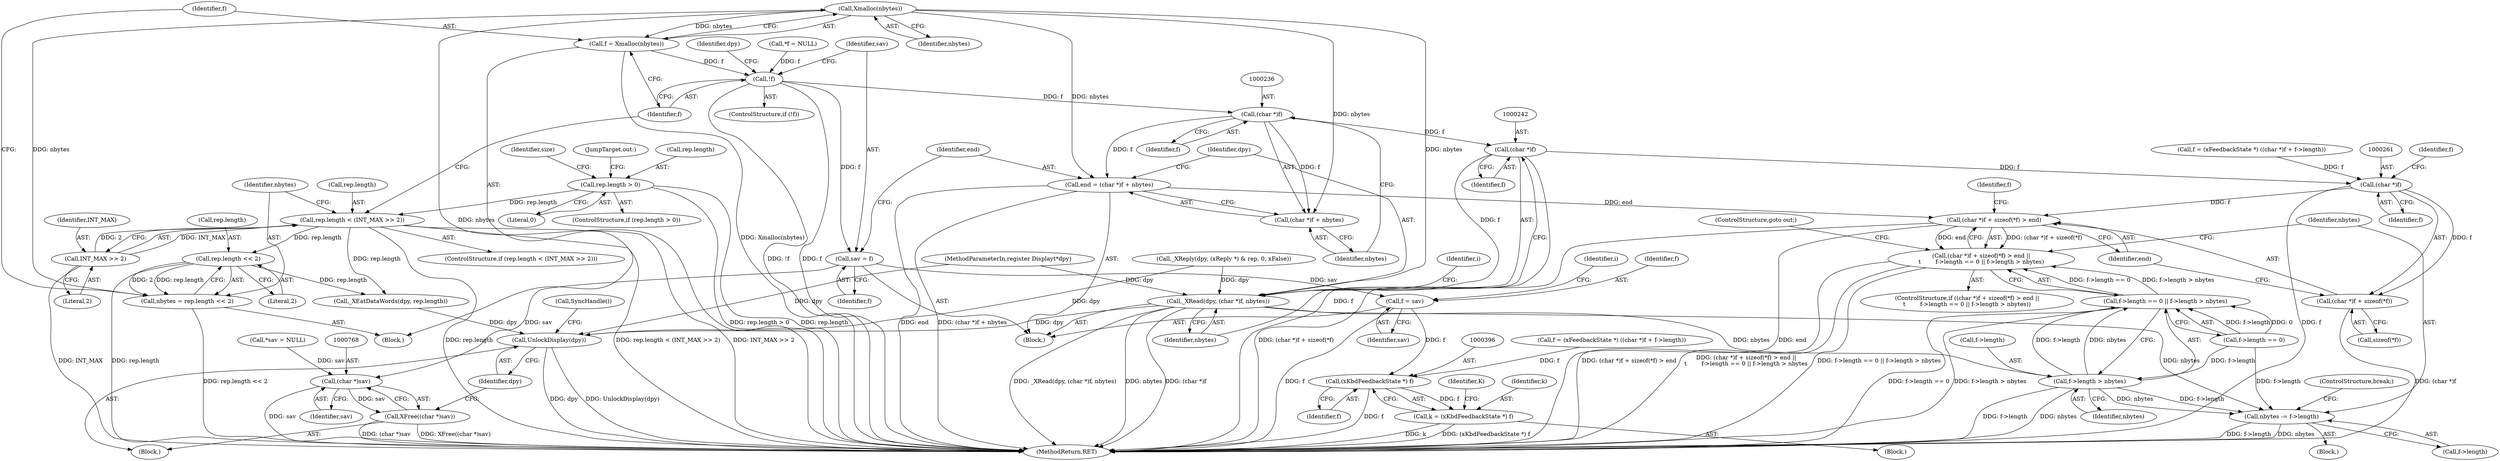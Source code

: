 digraph "0_libXi_19a9cd607de73947fcfb104682f203ffe4e1f4e5_1@API" {
"1000216" [label="(Call,Xmalloc(nbytes))"];
"1000207" [label="(Call,nbytes = rep.length << 2)"];
"1000209" [label="(Call,rep.length << 2)"];
"1000199" [label="(Call,rep.length < (INT_MAX >> 2))"];
"1000180" [label="(Call,rep.length > 0)"];
"1000203" [label="(Call,INT_MAX >> 2)"];
"1000214" [label="(Call,f = Xmalloc(nbytes))"];
"1000219" [label="(Call,!f)"];
"1000229" [label="(Call,sav = f)"];
"1000374" [label="(Call,f = sav)"];
"1000395" [label="(Call,(xKbdFeedbackState *) f)"];
"1000393" [label="(Call,k = (xKbdFeedbackState *) f)"];
"1000767" [label="(Call,(char *)sav)"];
"1000766" [label="(Call,XFree((char *)sav))"];
"1000235" [label="(Call,(char *)f)"];
"1000232" [label="(Call,end = (char *)f + nbytes)"];
"1000258" [label="(Call,(char *)f + sizeof(*f) > end)"];
"1000257" [label="(Call,(char *)f + sizeof(*f) > end ||\n\t        f->length == 0 || f->length > nbytes)"];
"1000234" [label="(Call,(char *)f + nbytes)"];
"1000241" [label="(Call,(char *)f)"];
"1000239" [label="(Call,_XRead(dpy, (char *)f, nbytes))"];
"1000273" [label="(Call,f->length > nbytes)"];
"1000267" [label="(Call,f->length == 0 || f->length > nbytes)"];
"1000279" [label="(Call,nbytes -= f->length)"];
"1000770" [label="(Call,UnlockDisplay(dpy))"];
"1000260" [label="(Call,(char *)f)"];
"1000259" [label="(Call,(char *)f + sizeof(*f))"];
"1000189" [label="(Identifier,size)"];
"1000265" [label="(Identifier,f)"];
"1000274" [label="(Call,f->length)"];
"1000199" [label="(Call,rep.length < (INT_MAX >> 2))"];
"1000235" [label="(Call,(char *)f)"];
"1000243" [label="(Identifier,f)"];
"1000114" [label="(Call,*f = NULL)"];
"1000375" [label="(Identifier,f)"];
"1000180" [label="(Call,rep.length > 0)"];
"1000207" [label="(Call,nbytes = rep.length << 2)"];
"1000230" [label="(Identifier,sav)"];
"1000376" [label="(Identifier,sav)"];
"1000352" [label="(Call,f = (xFeedbackState *) ((char *)f + f->length))"];
"1000218" [label="(ControlStructure,if (!f))"];
"1000771" [label="(Identifier,dpy)"];
"1000104" [label="(Block,)"];
"1000206" [label="(Block,)"];
"1000277" [label="(Identifier,nbytes)"];
"1000204" [label="(Identifier,INT_MAX)"];
"1000101" [label="(MethodParameterIn,register Display\t*dpy)"];
"1000179" [label="(ControlStructure,if (rep.length > 0))"];
"1000232" [label="(Call,end = (char *)f + nbytes)"];
"1000770" [label="(Call,UnlockDisplay(dpy))"];
"1000266" [label="(Identifier,end)"];
"1000205" [label="(Literal,2)"];
"1000769" [label="(Identifier,sav)"];
"1000256" [label="(ControlStructure,if ((char *)f + sizeof(*f) > end ||\n\t        f->length == 0 || f->length > nbytes))"];
"1000118" [label="(Call,*sav = NULL)"];
"1000766" [label="(Call,XFree((char *)sav))"];
"1000255" [label="(Block,)"];
"1000216" [label="(Call,Xmalloc(nbytes))"];
"1000200" [label="(Call,rep.length)"];
"1000238" [label="(Identifier,nbytes)"];
"1000222" [label="(Call,_XEatDataWords(dpy, rep.length))"];
"1000231" [label="(Identifier,f)"];
"1000217" [label="(Identifier,nbytes)"];
"1000259" [label="(Call,(char *)f + sizeof(*f))"];
"1000280" [label="(Identifier,nbytes)"];
"1000772" [label="(Call,SyncHandle())"];
"1000234" [label="(Call,(char *)f + nbytes)"];
"1000209" [label="(Call,rep.length << 2)"];
"1000393" [label="(Call,k = (xKbdFeedbackState *) f)"];
"1000765" [label="(JumpTarget,out:)"];
"1000268" [label="(Call,f->length == 0)"];
"1000184" [label="(Literal,0)"];
"1000767" [label="(Call,(char *)sav)"];
"1000395" [label="(Call,(xKbdFeedbackState *) f)"];
"1000279" [label="(Call,nbytes -= f->length)"];
"1000244" [label="(Identifier,nbytes)"];
"1000237" [label="(Identifier,f)"];
"1000743" [label="(Call,f = (xFeedbackState *) ((char *)f + f->length))"];
"1000270" [label="(Identifier,f)"];
"1000240" [label="(Identifier,dpy)"];
"1000379" [label="(Identifier,i)"];
"1000208" [label="(Identifier,nbytes)"];
"1000257" [label="(Call,(char *)f + sizeof(*f) > end ||\n\t        f->length == 0 || f->length > nbytes)"];
"1000263" [label="(Call,sizeof(*f))"];
"1000241" [label="(Call,(char *)f)"];
"1000198" [label="(ControlStructure,if (rep.length < (INT_MAX >> 2)))"];
"1000239" [label="(Call,_XRead(dpy, (char *)f, nbytes))"];
"1000210" [label="(Call,rep.length)"];
"1000214" [label="(Call,f = Xmalloc(nbytes))"];
"1000185" [label="(Block,)"];
"1000203" [label="(Call,INT_MAX >> 2)"];
"1000233" [label="(Identifier,end)"];
"1000397" [label="(Identifier,f)"];
"1000399" [label="(Identifier,K)"];
"1000247" [label="(Identifier,i)"];
"1000220" [label="(Identifier,f)"];
"1000394" [label="(Identifier,k)"];
"1000219" [label="(Call,!f)"];
"1000267" [label="(Call,f->length == 0 || f->length > nbytes)"];
"1000170" [label="(Call,_XReply(dpy, (xReply *) & rep, 0, xFalse))"];
"1000775" [label="(MethodReturn,RET)"];
"1000223" [label="(Identifier,dpy)"];
"1000278" [label="(ControlStructure,goto out;)"];
"1000213" [label="(Literal,2)"];
"1000258" [label="(Call,(char *)f + sizeof(*f) > end)"];
"1000284" [label="(ControlStructure,break;)"];
"1000260" [label="(Call,(char *)f)"];
"1000262" [label="(Identifier,f)"];
"1000281" [label="(Call,f->length)"];
"1000390" [label="(Block,)"];
"1000273" [label="(Call,f->length > nbytes)"];
"1000181" [label="(Call,rep.length)"];
"1000215" [label="(Identifier,f)"];
"1000229" [label="(Call,sav = f)"];
"1000374" [label="(Call,f = sav)"];
"1000216" -> "1000214"  [label="AST: "];
"1000216" -> "1000217"  [label="CFG: "];
"1000217" -> "1000216"  [label="AST: "];
"1000214" -> "1000216"  [label="CFG: "];
"1000216" -> "1000775"  [label="DDG: nbytes"];
"1000216" -> "1000214"  [label="DDG: nbytes"];
"1000207" -> "1000216"  [label="DDG: nbytes"];
"1000216" -> "1000232"  [label="DDG: nbytes"];
"1000216" -> "1000234"  [label="DDG: nbytes"];
"1000216" -> "1000239"  [label="DDG: nbytes"];
"1000207" -> "1000206"  [label="AST: "];
"1000207" -> "1000209"  [label="CFG: "];
"1000208" -> "1000207"  [label="AST: "];
"1000209" -> "1000207"  [label="AST: "];
"1000215" -> "1000207"  [label="CFG: "];
"1000207" -> "1000775"  [label="DDG: rep.length << 2"];
"1000209" -> "1000207"  [label="DDG: rep.length"];
"1000209" -> "1000207"  [label="DDG: 2"];
"1000209" -> "1000213"  [label="CFG: "];
"1000210" -> "1000209"  [label="AST: "];
"1000213" -> "1000209"  [label="AST: "];
"1000209" -> "1000775"  [label="DDG: rep.length"];
"1000199" -> "1000209"  [label="DDG: rep.length"];
"1000209" -> "1000222"  [label="DDG: rep.length"];
"1000199" -> "1000198"  [label="AST: "];
"1000199" -> "1000203"  [label="CFG: "];
"1000200" -> "1000199"  [label="AST: "];
"1000203" -> "1000199"  [label="AST: "];
"1000208" -> "1000199"  [label="CFG: "];
"1000220" -> "1000199"  [label="CFG: "];
"1000199" -> "1000775"  [label="DDG: rep.length"];
"1000199" -> "1000775"  [label="DDG: INT_MAX >> 2"];
"1000199" -> "1000775"  [label="DDG: rep.length < (INT_MAX >> 2)"];
"1000180" -> "1000199"  [label="DDG: rep.length"];
"1000203" -> "1000199"  [label="DDG: INT_MAX"];
"1000203" -> "1000199"  [label="DDG: 2"];
"1000199" -> "1000222"  [label="DDG: rep.length"];
"1000180" -> "1000179"  [label="AST: "];
"1000180" -> "1000184"  [label="CFG: "];
"1000181" -> "1000180"  [label="AST: "];
"1000184" -> "1000180"  [label="AST: "];
"1000189" -> "1000180"  [label="CFG: "];
"1000765" -> "1000180"  [label="CFG: "];
"1000180" -> "1000775"  [label="DDG: rep.length"];
"1000180" -> "1000775"  [label="DDG: rep.length > 0"];
"1000203" -> "1000205"  [label="CFG: "];
"1000204" -> "1000203"  [label="AST: "];
"1000205" -> "1000203"  [label="AST: "];
"1000203" -> "1000775"  [label="DDG: INT_MAX"];
"1000214" -> "1000206"  [label="AST: "];
"1000215" -> "1000214"  [label="AST: "];
"1000220" -> "1000214"  [label="CFG: "];
"1000214" -> "1000775"  [label="DDG: Xmalloc(nbytes)"];
"1000214" -> "1000219"  [label="DDG: f"];
"1000219" -> "1000218"  [label="AST: "];
"1000219" -> "1000220"  [label="CFG: "];
"1000220" -> "1000219"  [label="AST: "];
"1000223" -> "1000219"  [label="CFG: "];
"1000230" -> "1000219"  [label="CFG: "];
"1000219" -> "1000775"  [label="DDG: !f"];
"1000219" -> "1000775"  [label="DDG: f"];
"1000114" -> "1000219"  [label="DDG: f"];
"1000219" -> "1000229"  [label="DDG: f"];
"1000219" -> "1000235"  [label="DDG: f"];
"1000229" -> "1000185"  [label="AST: "];
"1000229" -> "1000231"  [label="CFG: "];
"1000230" -> "1000229"  [label="AST: "];
"1000231" -> "1000229"  [label="AST: "];
"1000233" -> "1000229"  [label="CFG: "];
"1000229" -> "1000374"  [label="DDG: sav"];
"1000229" -> "1000767"  [label="DDG: sav"];
"1000374" -> "1000185"  [label="AST: "];
"1000374" -> "1000376"  [label="CFG: "];
"1000375" -> "1000374"  [label="AST: "];
"1000376" -> "1000374"  [label="AST: "];
"1000379" -> "1000374"  [label="CFG: "];
"1000374" -> "1000775"  [label="DDG: f"];
"1000374" -> "1000395"  [label="DDG: f"];
"1000395" -> "1000393"  [label="AST: "];
"1000395" -> "1000397"  [label="CFG: "];
"1000396" -> "1000395"  [label="AST: "];
"1000397" -> "1000395"  [label="AST: "];
"1000393" -> "1000395"  [label="CFG: "];
"1000395" -> "1000775"  [label="DDG: f"];
"1000395" -> "1000393"  [label="DDG: f"];
"1000743" -> "1000395"  [label="DDG: f"];
"1000393" -> "1000390"  [label="AST: "];
"1000394" -> "1000393"  [label="AST: "];
"1000399" -> "1000393"  [label="CFG: "];
"1000393" -> "1000775"  [label="DDG: k"];
"1000393" -> "1000775"  [label="DDG: (xKbdFeedbackState *) f"];
"1000767" -> "1000766"  [label="AST: "];
"1000767" -> "1000769"  [label="CFG: "];
"1000768" -> "1000767"  [label="AST: "];
"1000769" -> "1000767"  [label="AST: "];
"1000766" -> "1000767"  [label="CFG: "];
"1000767" -> "1000775"  [label="DDG: sav"];
"1000767" -> "1000766"  [label="DDG: sav"];
"1000118" -> "1000767"  [label="DDG: sav"];
"1000766" -> "1000104"  [label="AST: "];
"1000771" -> "1000766"  [label="CFG: "];
"1000766" -> "1000775"  [label="DDG: (char *)sav"];
"1000766" -> "1000775"  [label="DDG: XFree((char *)sav)"];
"1000235" -> "1000234"  [label="AST: "];
"1000235" -> "1000237"  [label="CFG: "];
"1000236" -> "1000235"  [label="AST: "];
"1000237" -> "1000235"  [label="AST: "];
"1000238" -> "1000235"  [label="CFG: "];
"1000235" -> "1000232"  [label="DDG: f"];
"1000235" -> "1000234"  [label="DDG: f"];
"1000235" -> "1000241"  [label="DDG: f"];
"1000232" -> "1000185"  [label="AST: "];
"1000232" -> "1000234"  [label="CFG: "];
"1000233" -> "1000232"  [label="AST: "];
"1000234" -> "1000232"  [label="AST: "];
"1000240" -> "1000232"  [label="CFG: "];
"1000232" -> "1000775"  [label="DDG: end"];
"1000232" -> "1000775"  [label="DDG: (char *)f + nbytes"];
"1000232" -> "1000258"  [label="DDG: end"];
"1000258" -> "1000257"  [label="AST: "];
"1000258" -> "1000266"  [label="CFG: "];
"1000259" -> "1000258"  [label="AST: "];
"1000266" -> "1000258"  [label="AST: "];
"1000270" -> "1000258"  [label="CFG: "];
"1000257" -> "1000258"  [label="CFG: "];
"1000258" -> "1000775"  [label="DDG: (char *)f + sizeof(*f)"];
"1000258" -> "1000775"  [label="DDG: end"];
"1000258" -> "1000257"  [label="DDG: (char *)f + sizeof(*f)"];
"1000258" -> "1000257"  [label="DDG: end"];
"1000260" -> "1000258"  [label="DDG: f"];
"1000257" -> "1000256"  [label="AST: "];
"1000257" -> "1000267"  [label="CFG: "];
"1000267" -> "1000257"  [label="AST: "];
"1000278" -> "1000257"  [label="CFG: "];
"1000280" -> "1000257"  [label="CFG: "];
"1000257" -> "1000775"  [label="DDG: f->length == 0 || f->length > nbytes"];
"1000257" -> "1000775"  [label="DDG: (char *)f + sizeof(*f) > end"];
"1000257" -> "1000775"  [label="DDG: (char *)f + sizeof(*f) > end ||\n\t        f->length == 0 || f->length > nbytes"];
"1000267" -> "1000257"  [label="DDG: f->length == 0"];
"1000267" -> "1000257"  [label="DDG: f->length > nbytes"];
"1000234" -> "1000238"  [label="CFG: "];
"1000238" -> "1000234"  [label="AST: "];
"1000241" -> "1000239"  [label="AST: "];
"1000241" -> "1000243"  [label="CFG: "];
"1000242" -> "1000241"  [label="AST: "];
"1000243" -> "1000241"  [label="AST: "];
"1000244" -> "1000241"  [label="CFG: "];
"1000241" -> "1000775"  [label="DDG: f"];
"1000241" -> "1000239"  [label="DDG: f"];
"1000241" -> "1000260"  [label="DDG: f"];
"1000239" -> "1000185"  [label="AST: "];
"1000239" -> "1000244"  [label="CFG: "];
"1000240" -> "1000239"  [label="AST: "];
"1000244" -> "1000239"  [label="AST: "];
"1000247" -> "1000239"  [label="CFG: "];
"1000239" -> "1000775"  [label="DDG: _XRead(dpy, (char *)f, nbytes)"];
"1000239" -> "1000775"  [label="DDG: nbytes"];
"1000239" -> "1000775"  [label="DDG: (char *)f"];
"1000170" -> "1000239"  [label="DDG: dpy"];
"1000101" -> "1000239"  [label="DDG: dpy"];
"1000239" -> "1000273"  [label="DDG: nbytes"];
"1000239" -> "1000279"  [label="DDG: nbytes"];
"1000239" -> "1000770"  [label="DDG: dpy"];
"1000273" -> "1000267"  [label="AST: "];
"1000273" -> "1000277"  [label="CFG: "];
"1000274" -> "1000273"  [label="AST: "];
"1000277" -> "1000273"  [label="AST: "];
"1000267" -> "1000273"  [label="CFG: "];
"1000273" -> "1000775"  [label="DDG: f->length"];
"1000273" -> "1000775"  [label="DDG: nbytes"];
"1000273" -> "1000267"  [label="DDG: f->length"];
"1000273" -> "1000267"  [label="DDG: nbytes"];
"1000268" -> "1000273"  [label="DDG: f->length"];
"1000273" -> "1000279"  [label="DDG: f->length"];
"1000273" -> "1000279"  [label="DDG: nbytes"];
"1000267" -> "1000268"  [label="CFG: "];
"1000268" -> "1000267"  [label="AST: "];
"1000267" -> "1000775"  [label="DDG: f->length == 0"];
"1000267" -> "1000775"  [label="DDG: f->length > nbytes"];
"1000268" -> "1000267"  [label="DDG: f->length"];
"1000268" -> "1000267"  [label="DDG: 0"];
"1000279" -> "1000255"  [label="AST: "];
"1000279" -> "1000281"  [label="CFG: "];
"1000280" -> "1000279"  [label="AST: "];
"1000281" -> "1000279"  [label="AST: "];
"1000284" -> "1000279"  [label="CFG: "];
"1000279" -> "1000775"  [label="DDG: nbytes"];
"1000279" -> "1000775"  [label="DDG: f->length"];
"1000268" -> "1000279"  [label="DDG: f->length"];
"1000770" -> "1000104"  [label="AST: "];
"1000770" -> "1000771"  [label="CFG: "];
"1000771" -> "1000770"  [label="AST: "];
"1000772" -> "1000770"  [label="CFG: "];
"1000770" -> "1000775"  [label="DDG: UnlockDisplay(dpy)"];
"1000770" -> "1000775"  [label="DDG: dpy"];
"1000222" -> "1000770"  [label="DDG: dpy"];
"1000170" -> "1000770"  [label="DDG: dpy"];
"1000101" -> "1000770"  [label="DDG: dpy"];
"1000260" -> "1000259"  [label="AST: "];
"1000260" -> "1000262"  [label="CFG: "];
"1000261" -> "1000260"  [label="AST: "];
"1000262" -> "1000260"  [label="AST: "];
"1000265" -> "1000260"  [label="CFG: "];
"1000260" -> "1000775"  [label="DDG: f"];
"1000260" -> "1000259"  [label="DDG: f"];
"1000352" -> "1000260"  [label="DDG: f"];
"1000259" -> "1000263"  [label="CFG: "];
"1000263" -> "1000259"  [label="AST: "];
"1000266" -> "1000259"  [label="CFG: "];
"1000259" -> "1000775"  [label="DDG: (char *)f"];
}
